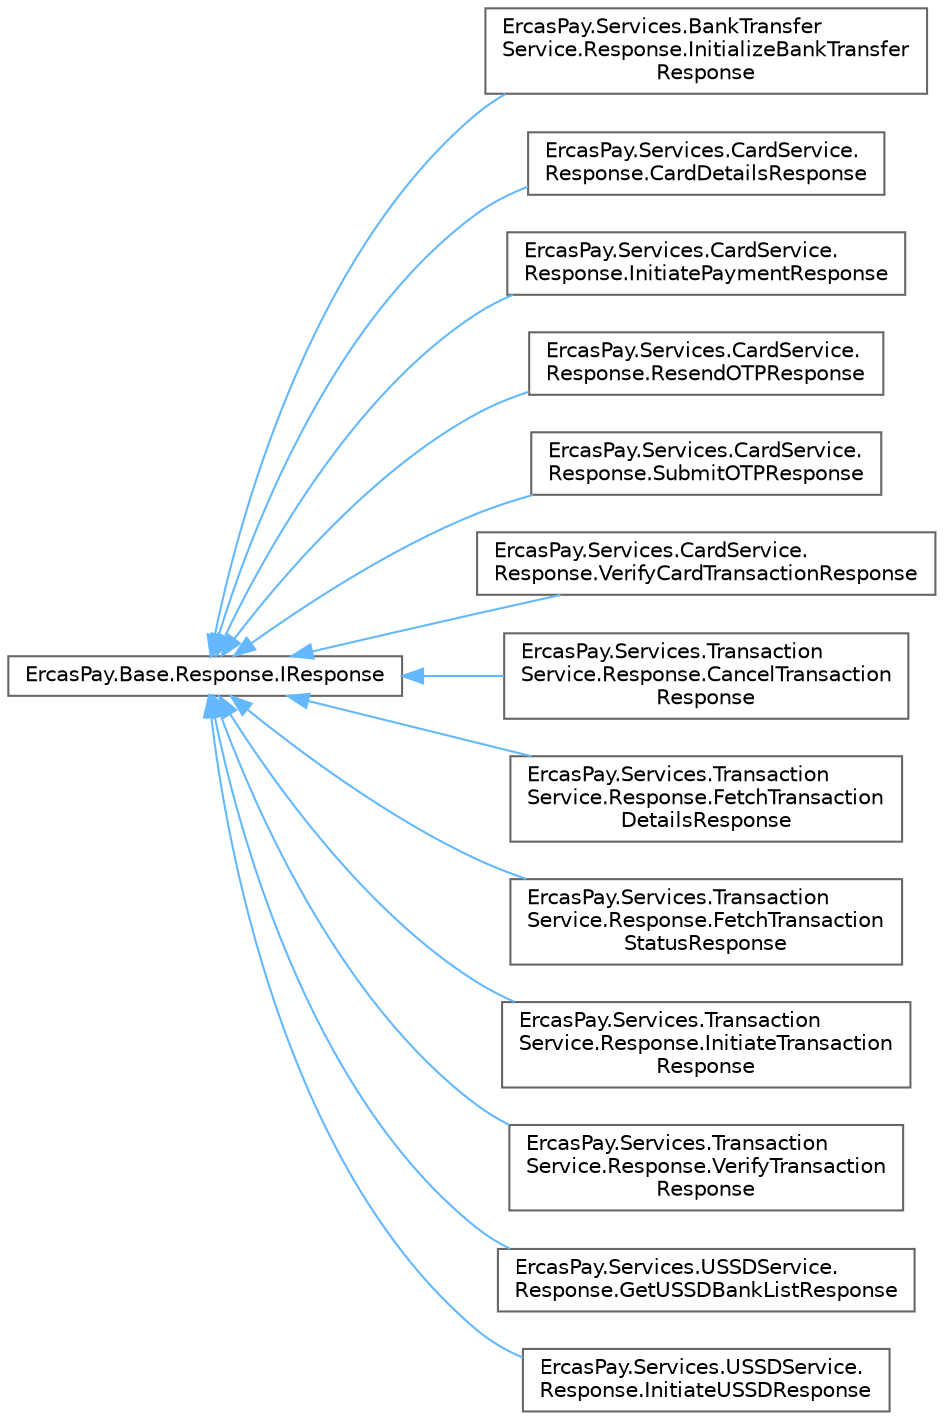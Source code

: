 digraph "Graphical Class Hierarchy"
{
 // LATEX_PDF_SIZE
  bgcolor="transparent";
  edge [fontname=Helvetica,fontsize=10,labelfontname=Helvetica,labelfontsize=10];
  node [fontname=Helvetica,fontsize=10,shape=box,height=0.2,width=0.4];
  rankdir="LR";
  Node0 [id="Node000000",label="ErcasPay.Base.Response.IResponse",height=0.2,width=0.4,color="grey40", fillcolor="white", style="filled",URL="$interfaceErcasPay_1_1Base_1_1Response_1_1IResponse.html",tooltip=" "];
  Node0 -> Node1 [id="edge2_Node000000_Node000001",dir="back",color="steelblue1",style="solid",tooltip=" "];
  Node1 [id="Node000001",label="ErcasPay.Services.BankTransfer\lService.Response.InitializeBankTransfer\lResponse",height=0.2,width=0.4,color="grey40", fillcolor="white", style="filled",URL="$classErcasPay_1_1Services_1_1BankTransferService_1_1Response_1_1InitializeBankTransferResponse.html",tooltip="Bank transfer initialization response."];
  Node0 -> Node2 [id="edge3_Node000000_Node000002",dir="back",color="steelblue1",style="solid",tooltip=" "];
  Node2 [id="Node000002",label="ErcasPay.Services.CardService.\lResponse.CardDetailsResponse",height=0.2,width=0.4,color="grey40", fillcolor="white", style="filled",URL="$classErcasPay_1_1Services_1_1CardService_1_1Response_1_1CardDetailsResponse.html",tooltip="Card details API response."];
  Node0 -> Node3 [id="edge4_Node000000_Node000003",dir="back",color="steelblue1",style="solid",tooltip=" "];
  Node3 [id="Node000003",label="ErcasPay.Services.CardService.\lResponse.InitiatePaymentResponse",height=0.2,width=0.4,color="grey40", fillcolor="white", style="filled",URL="$classErcasPay_1_1Services_1_1CardService_1_1Response_1_1InitiatePaymentResponse.html",tooltip="Card payment initiation API response."];
  Node0 -> Node4 [id="edge5_Node000000_Node000004",dir="back",color="steelblue1",style="solid",tooltip=" "];
  Node4 [id="Node000004",label="ErcasPay.Services.CardService.\lResponse.ResendOTPResponse",height=0.2,width=0.4,color="grey40", fillcolor="white", style="filled",URL="$classErcasPay_1_1Services_1_1CardService_1_1Response_1_1ResendOTPResponse.html",tooltip="Resend OTP API response."];
  Node0 -> Node5 [id="edge6_Node000000_Node000005",dir="back",color="steelblue1",style="solid",tooltip=" "];
  Node5 [id="Node000005",label="ErcasPay.Services.CardService.\lResponse.SubmitOTPResponse",height=0.2,width=0.4,color="grey40", fillcolor="white", style="filled",URL="$classErcasPay_1_1Services_1_1CardService_1_1Response_1_1SubmitOTPResponse.html",tooltip="Submit OTP API response."];
  Node0 -> Node6 [id="edge7_Node000000_Node000006",dir="back",color="steelblue1",style="solid",tooltip=" "];
  Node6 [id="Node000006",label="ErcasPay.Services.CardService.\lResponse.VerifyCardTransactionResponse",height=0.2,width=0.4,color="grey40", fillcolor="white", style="filled",URL="$classErcasPay_1_1Services_1_1CardService_1_1Response_1_1VerifyCardTransactionResponse.html",tooltip="Verify card transaction API response."];
  Node0 -> Node7 [id="edge8_Node000000_Node000007",dir="back",color="steelblue1",style="solid",tooltip=" "];
  Node7 [id="Node000007",label="ErcasPay.Services.Transaction\lService.Response.CancelTransaction\lResponse",height=0.2,width=0.4,color="grey40", fillcolor="white", style="filled",URL="$classErcasPay_1_1Services_1_1TransactionService_1_1Response_1_1CancelTransactionResponse.html",tooltip="Cancel transaction API response."];
  Node0 -> Node8 [id="edge9_Node000000_Node000008",dir="back",color="steelblue1",style="solid",tooltip=" "];
  Node8 [id="Node000008",label="ErcasPay.Services.Transaction\lService.Response.FetchTransaction\lDetailsResponse",height=0.2,width=0.4,color="grey40", fillcolor="white", style="filled",URL="$classErcasPay_1_1Services_1_1TransactionService_1_1Response_1_1FetchTransactionDetailsResponse.html",tooltip="Fetch transaction details API response."];
  Node0 -> Node9 [id="edge10_Node000000_Node000009",dir="back",color="steelblue1",style="solid",tooltip=" "];
  Node9 [id="Node000009",label="ErcasPay.Services.Transaction\lService.Response.FetchTransaction\lStatusResponse",height=0.2,width=0.4,color="grey40", fillcolor="white", style="filled",URL="$classErcasPay_1_1Services_1_1TransactionService_1_1Response_1_1FetchTransactionStatusResponse.html",tooltip="Fetch transaction status API response."];
  Node0 -> Node10 [id="edge11_Node000000_Node000010",dir="back",color="steelblue1",style="solid",tooltip=" "];
  Node10 [id="Node000010",label="ErcasPay.Services.Transaction\lService.Response.InitiateTransaction\lResponse",height=0.2,width=0.4,color="grey40", fillcolor="white", style="filled",URL="$classErcasPay_1_1Services_1_1TransactionService_1_1Response_1_1InitiateTransactionResponse.html",tooltip="Initiate transaction API response."];
  Node0 -> Node11 [id="edge12_Node000000_Node000011",dir="back",color="steelblue1",style="solid",tooltip=" "];
  Node11 [id="Node000011",label="ErcasPay.Services.Transaction\lService.Response.VerifyTransaction\lResponse",height=0.2,width=0.4,color="grey40", fillcolor="white", style="filled",URL="$classErcasPay_1_1Services_1_1TransactionService_1_1Response_1_1VerifyTransactionResponse.html",tooltip="Verify transaction API response."];
  Node0 -> Node12 [id="edge13_Node000000_Node000012",dir="back",color="steelblue1",style="solid",tooltip=" "];
  Node12 [id="Node000012",label="ErcasPay.Services.USSDService.\lResponse.GetUSSDBankListResponse",height=0.2,width=0.4,color="grey40", fillcolor="white", style="filled",URL="$classErcasPay_1_1Services_1_1USSDService_1_1Response_1_1GetUSSDBankListResponse.html",tooltip="Get USSD bank list API response."];
  Node0 -> Node13 [id="edge14_Node000000_Node000013",dir="back",color="steelblue1",style="solid",tooltip=" "];
  Node13 [id="Node000013",label="ErcasPay.Services.USSDService.\lResponse.InitiateUSSDResponse",height=0.2,width=0.4,color="grey40", fillcolor="white", style="filled",URL="$classErcasPay_1_1Services_1_1USSDService_1_1Response_1_1InitiateUSSDResponse.html",tooltip="Initiate USSD API response."];
}
